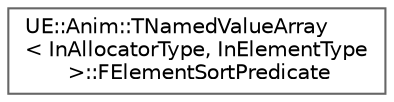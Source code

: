 digraph "Graphical Class Hierarchy"
{
 // INTERACTIVE_SVG=YES
 // LATEX_PDF_SIZE
  bgcolor="transparent";
  edge [fontname=Helvetica,fontsize=10,labelfontname=Helvetica,labelfontsize=10];
  node [fontname=Helvetica,fontsize=10,shape=box,height=0.2,width=0.4];
  rankdir="LR";
  Node0 [id="Node000000",label="UE::Anim::TNamedValueArray\l\< InAllocatorType, InElementType\l \>::FElementSortPredicate",height=0.2,width=0.4,color="grey40", fillcolor="white", style="filled",URL="$d5/dc4/structUE_1_1Anim_1_1TNamedValueArray_1_1FElementSortPredicate.html",tooltip=" "];
}
